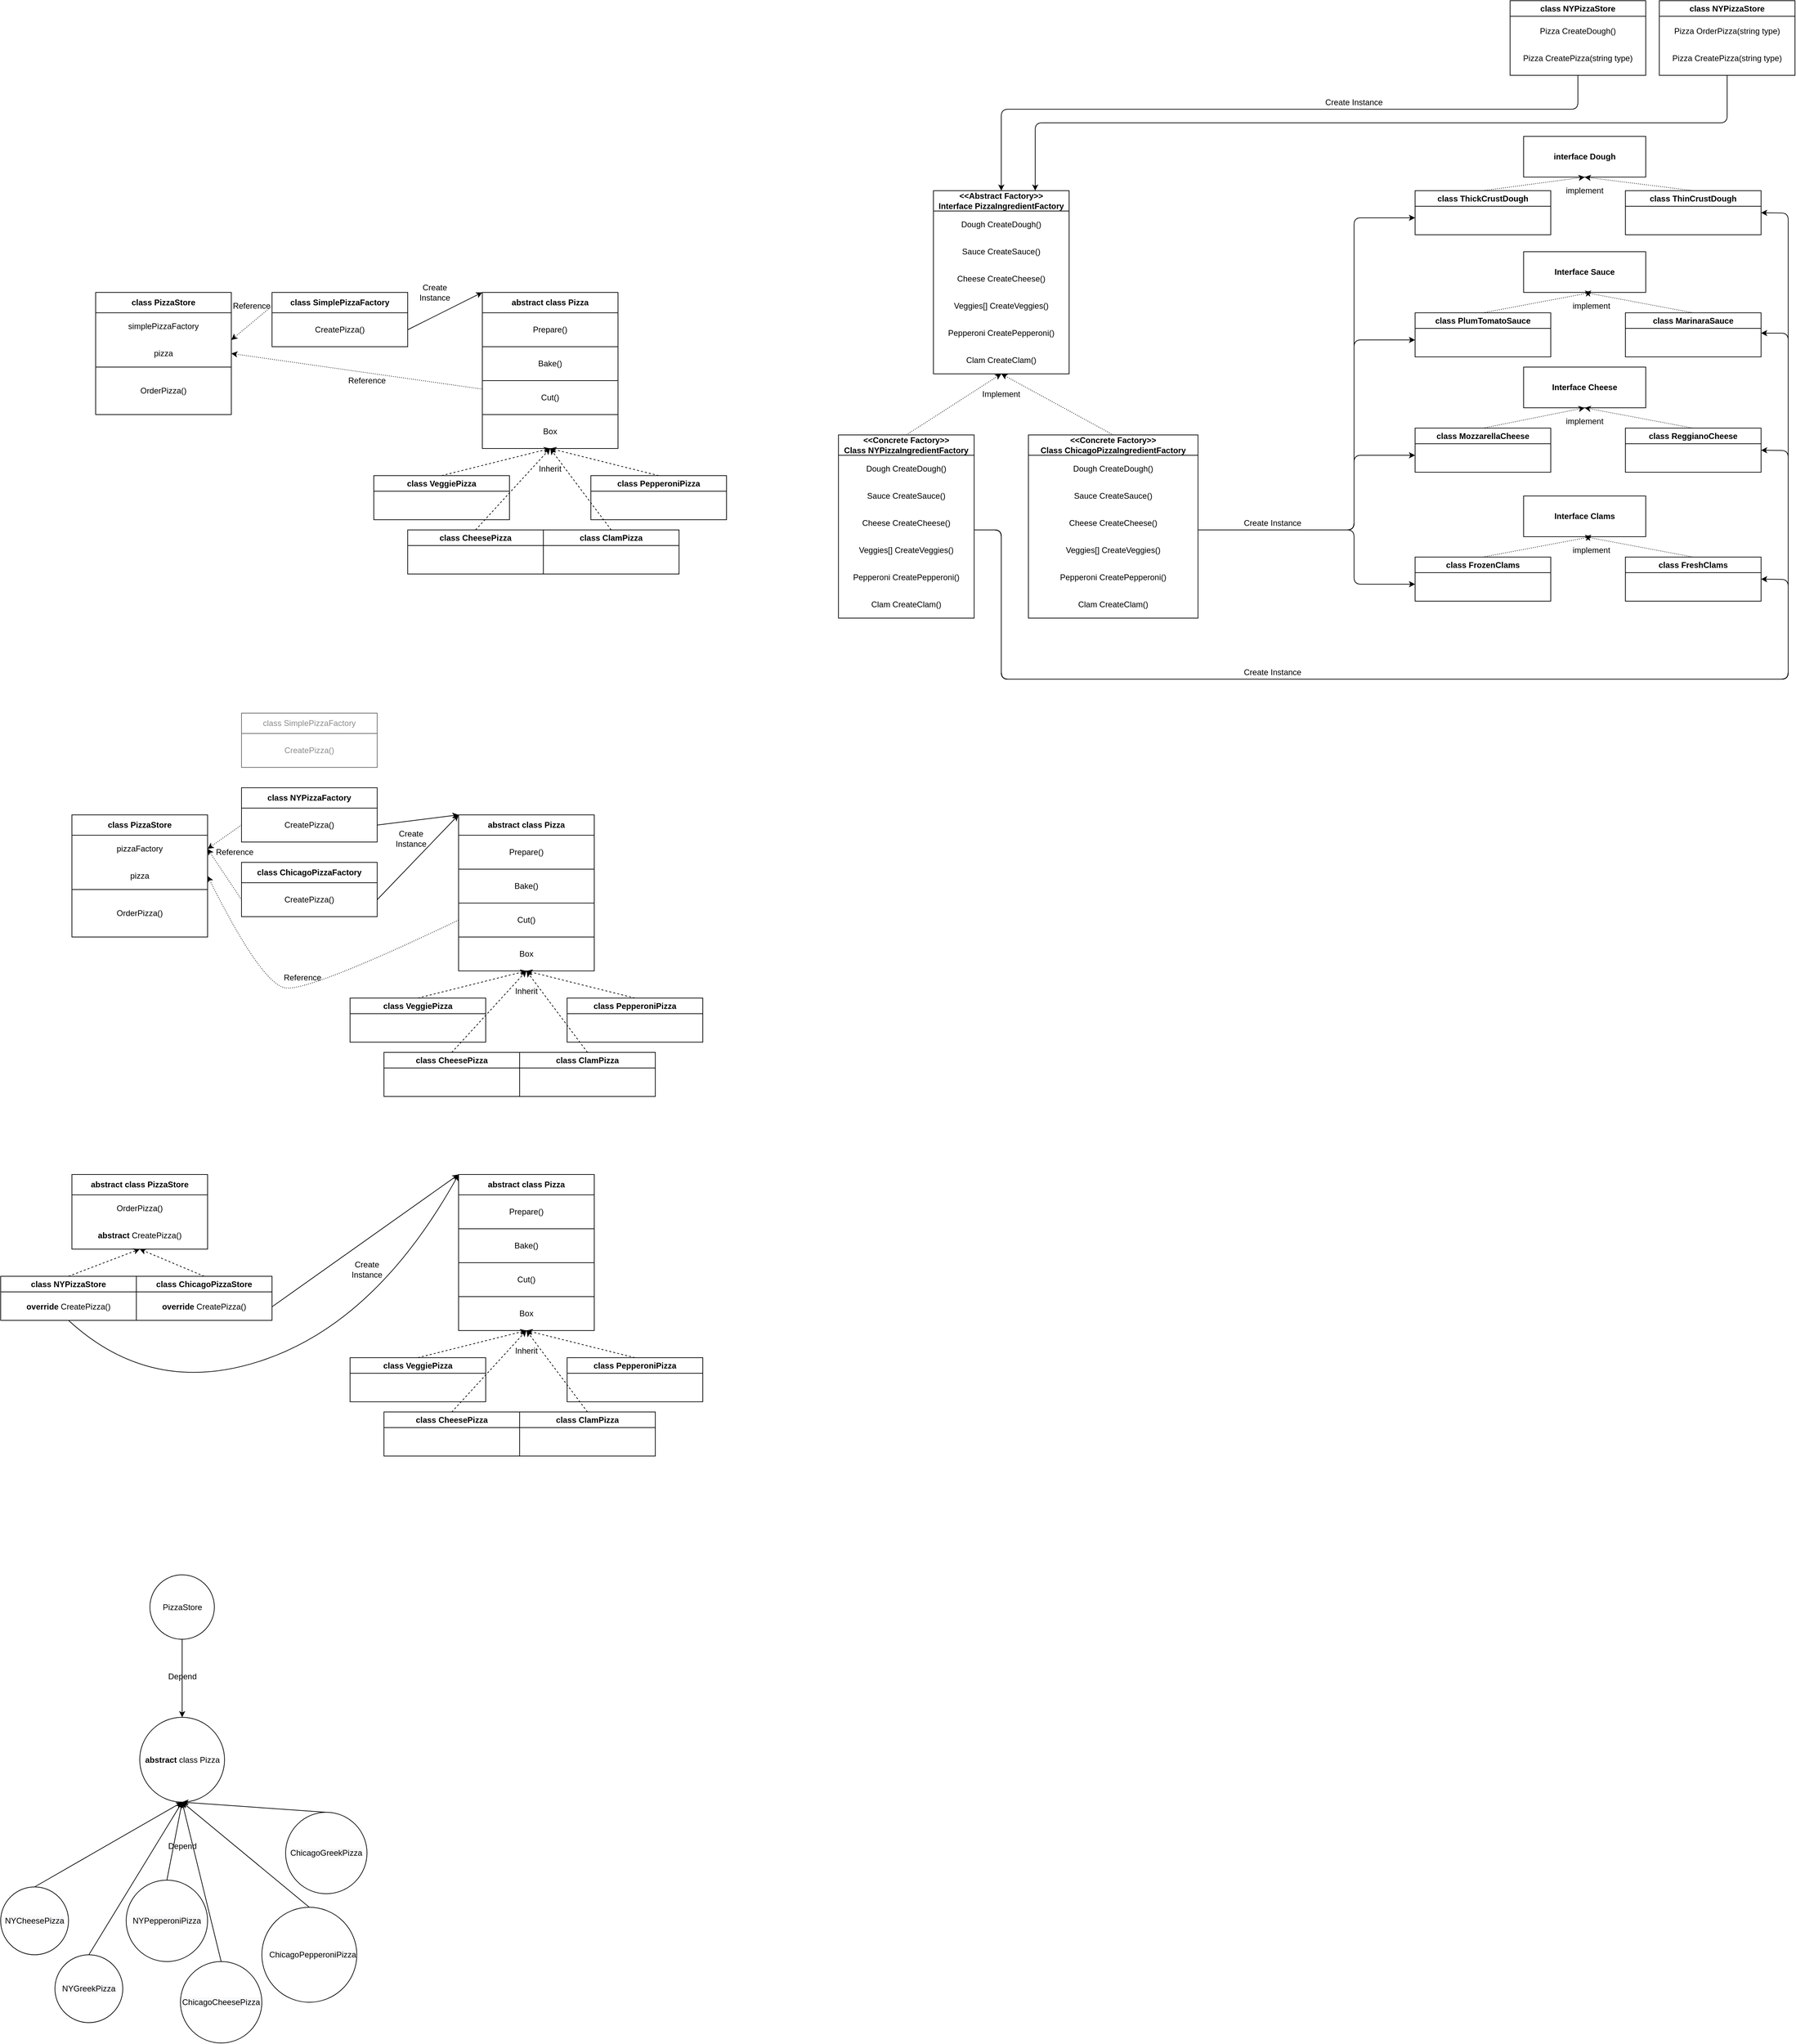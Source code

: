 <mxfile version="14.9.6" type="device"><diagram id="Of6AJXeTXYoRnhSjRkqO" name="Page-1"><mxGraphModel dx="-22" dy="1065" grid="1" gridSize="10" guides="1" tooltips="1" connect="1" arrows="1" fold="1" page="1" pageScale="1" pageWidth="850" pageHeight="1100" math="0" shadow="0"><root><mxCell id="0"/><mxCell id="1" parent="0"/><mxCell id="7hKO_6BmD4tGD-yqNZwU-1" value="class PizzaStore" style="swimlane;whiteSpace=wrap;html=1;startSize=30;" parent="1" vertex="1"><mxGeometry x="2105" y="1110" width="200" height="180" as="geometry"><mxRectangle x="120" y="120" width="140" height="20" as="alternateBounds"/></mxGeometry></mxCell><mxCell id="7hKO_6BmD4tGD-yqNZwU-27" value="" style="text;html=1;fillColor=none;align=center;verticalAlign=middle;whiteSpace=wrap;rounded=0;strokeColor=#000000;" parent="7hKO_6BmD4tGD-yqNZwU-1" vertex="1"><mxGeometry y="30" width="200" height="80" as="geometry"/></mxCell><mxCell id="7hKO_6BmD4tGD-yqNZwU-32" value="OrderPizza()" style="text;html=1;strokeColor=none;fillColor=none;align=center;verticalAlign=middle;whiteSpace=wrap;rounded=0;" parent="7hKO_6BmD4tGD-yqNZwU-1" vertex="1"><mxGeometry y="110" width="200" height="70" as="geometry"/></mxCell><mxCell id="7hKO_6BmD4tGD-yqNZwU-33" value="simplePizzaFactory" style="text;html=1;strokeColor=none;fillColor=none;align=center;verticalAlign=middle;whiteSpace=wrap;rounded=0;" parent="7hKO_6BmD4tGD-yqNZwU-1" vertex="1"><mxGeometry y="30" width="200" height="40" as="geometry"/></mxCell><mxCell id="7hKO_6BmD4tGD-yqNZwU-34" value="pizza" style="text;html=1;strokeColor=none;fillColor=none;align=center;verticalAlign=middle;whiteSpace=wrap;rounded=0;" parent="7hKO_6BmD4tGD-yqNZwU-1" vertex="1"><mxGeometry y="70" width="200" height="40" as="geometry"/></mxCell><mxCell id="7hKO_6BmD4tGD-yqNZwU-3" value="class SimplePizzaFactory" style="swimlane;whiteSpace=wrap;html=1;startSize=30;" parent="1" vertex="1"><mxGeometry x="2365" y="1110" width="200" height="80" as="geometry"><mxRectangle x="120" y="120" width="140" height="20" as="alternateBounds"/></mxGeometry></mxCell><mxCell id="7hKO_6BmD4tGD-yqNZwU-4" value="CreatePizza()" style="text;html=1;fillColor=none;align=center;verticalAlign=middle;whiteSpace=wrap;rounded=0;strokeColor=#000000;" parent="7hKO_6BmD4tGD-yqNZwU-3" vertex="1"><mxGeometry y="30" width="200" height="50" as="geometry"/></mxCell><mxCell id="7hKO_6BmD4tGD-yqNZwU-5" value="abstract class Pizza" style="swimlane;whiteSpace=wrap;html=1;startSize=30;" parent="1" vertex="1"><mxGeometry x="2675" y="1110" width="200" height="230" as="geometry"><mxRectangle x="120" y="120" width="140" height="20" as="alternateBounds"/></mxGeometry></mxCell><mxCell id="7hKO_6BmD4tGD-yqNZwU-8" value="Bake()" style="text;html=1;fillColor=none;align=center;verticalAlign=middle;whiteSpace=wrap;rounded=0;strokeColor=#000000;" parent="7hKO_6BmD4tGD-yqNZwU-5" vertex="1"><mxGeometry y="80" width="200" height="50" as="geometry"/></mxCell><mxCell id="7hKO_6BmD4tGD-yqNZwU-9" value="Cut()" style="text;html=1;fillColor=none;align=center;verticalAlign=middle;whiteSpace=wrap;rounded=0;strokeColor=#000000;" parent="7hKO_6BmD4tGD-yqNZwU-5" vertex="1"><mxGeometry y="130" width="200" height="50" as="geometry"/></mxCell><mxCell id="7hKO_6BmD4tGD-yqNZwU-10" value="Box" style="text;html=1;fillColor=none;align=center;verticalAlign=middle;whiteSpace=wrap;rounded=0;strokeColor=#000000;" parent="7hKO_6BmD4tGD-yqNZwU-5" vertex="1"><mxGeometry y="180" width="200" height="50" as="geometry"/></mxCell><mxCell id="7hKO_6BmD4tGD-yqNZwU-7" value="Prepare()" style="text;html=1;fillColor=none;align=center;verticalAlign=middle;whiteSpace=wrap;rounded=0;strokeColor=#000000;" parent="1" vertex="1"><mxGeometry x="2675" y="1140" width="200" height="50" as="geometry"/></mxCell><mxCell id="7hKO_6BmD4tGD-yqNZwU-11" value="class VeggiePizza" style="swimlane;whiteSpace=wrap;html=1;" parent="1" vertex="1"><mxGeometry x="2515" y="1380" width="200" height="65" as="geometry"><mxRectangle x="120" y="120" width="140" height="20" as="alternateBounds"/></mxGeometry></mxCell><mxCell id="7hKO_6BmD4tGD-yqNZwU-13" value="class PepperoniPizza" style="swimlane;whiteSpace=wrap;html=1;" parent="1" vertex="1"><mxGeometry x="2835" y="1380" width="200" height="65" as="geometry"><mxRectangle x="120" y="120" width="140" height="20" as="alternateBounds"/></mxGeometry></mxCell><mxCell id="7hKO_6BmD4tGD-yqNZwU-14" value="class CheesePizza" style="swimlane;whiteSpace=wrap;html=1;" parent="1" vertex="1"><mxGeometry x="2565" y="1460" width="200" height="65" as="geometry"><mxRectangle x="120" y="120" width="140" height="20" as="alternateBounds"/></mxGeometry></mxCell><mxCell id="7hKO_6BmD4tGD-yqNZwU-15" value="class ClamPizza" style="swimlane;whiteSpace=wrap;html=1;" parent="1" vertex="1"><mxGeometry x="2765" y="1460" width="200" height="65" as="geometry"><mxRectangle x="120" y="120" width="140" height="20" as="alternateBounds"/></mxGeometry></mxCell><mxCell id="7hKO_6BmD4tGD-yqNZwU-17" value="" style="endArrow=classic;html=1;exitX=0.5;exitY=0;exitDx=0;exitDy=0;entryX=0.5;entryY=1;entryDx=0;entryDy=0;dashed=1;" parent="1" source="7hKO_6BmD4tGD-yqNZwU-11" target="7hKO_6BmD4tGD-yqNZwU-10" edge="1"><mxGeometry width="50" height="50" relative="1" as="geometry"><mxPoint x="2805" y="1340" as="sourcePoint"/><mxPoint x="2855" y="1290" as="targetPoint"/></mxGeometry></mxCell><mxCell id="7hKO_6BmD4tGD-yqNZwU-18" value="" style="endArrow=classic;html=1;exitX=0.5;exitY=0;exitDx=0;exitDy=0;dashed=1;" parent="1" source="7hKO_6BmD4tGD-yqNZwU-13" edge="1"><mxGeometry width="50" height="50" relative="1" as="geometry"><mxPoint x="2625" y="1390" as="sourcePoint"/><mxPoint x="2775" y="1340" as="targetPoint"/></mxGeometry></mxCell><mxCell id="7hKO_6BmD4tGD-yqNZwU-19" value="" style="endArrow=classic;html=1;exitX=0.5;exitY=0;exitDx=0;exitDy=0;dashed=1;" parent="1" source="7hKO_6BmD4tGD-yqNZwU-14" edge="1"><mxGeometry width="50" height="50" relative="1" as="geometry"><mxPoint x="2945" y="1390" as="sourcePoint"/><mxPoint x="2775" y="1340" as="targetPoint"/></mxGeometry></mxCell><mxCell id="7hKO_6BmD4tGD-yqNZwU-20" value="" style="endArrow=classic;html=1;exitX=0.5;exitY=0;exitDx=0;exitDy=0;dashed=1;" parent="1" source="7hKO_6BmD4tGD-yqNZwU-15" edge="1"><mxGeometry width="50" height="50" relative="1" as="geometry"><mxPoint x="2675" y="1470" as="sourcePoint"/><mxPoint x="2775" y="1340" as="targetPoint"/></mxGeometry></mxCell><mxCell id="7hKO_6BmD4tGD-yqNZwU-21" value="Inherit" style="text;html=1;strokeColor=none;fillColor=none;align=center;verticalAlign=middle;whiteSpace=wrap;rounded=0;" parent="1" vertex="1"><mxGeometry x="2755" y="1360" width="40" height="20" as="geometry"/></mxCell><mxCell id="7hKO_6BmD4tGD-yqNZwU-24" value="" style="endArrow=classic;html=1;exitX=1;exitY=0.5;exitDx=0;exitDy=0;entryX=0;entryY=0;entryDx=0;entryDy=0;" parent="1" source="7hKO_6BmD4tGD-yqNZwU-4" target="7hKO_6BmD4tGD-yqNZwU-5" edge="1"><mxGeometry width="50" height="50" relative="1" as="geometry"><mxPoint x="2625" y="1390" as="sourcePoint"/><mxPoint x="2785" y="1350" as="targetPoint"/></mxGeometry></mxCell><mxCell id="7hKO_6BmD4tGD-yqNZwU-25" value="Create Instance" style="text;html=1;strokeColor=none;fillColor=none;align=center;verticalAlign=middle;whiteSpace=wrap;rounded=0;" parent="1" vertex="1"><mxGeometry x="2585" y="1100" width="40" height="20" as="geometry"/></mxCell><mxCell id="7hKO_6BmD4tGD-yqNZwU-28" value="" style="endArrow=classic;html=1;exitX=0;exitY=0.25;exitDx=0;exitDy=0;entryX=1;entryY=0.5;entryDx=0;entryDy=0;dashed=1;dashPattern=1 2;" parent="1" source="7hKO_6BmD4tGD-yqNZwU-3" target="7hKO_6BmD4tGD-yqNZwU-27" edge="1"><mxGeometry width="50" height="50" relative="1" as="geometry"><mxPoint x="2575" y="1175" as="sourcePoint"/><mxPoint x="2685" y="1120" as="targetPoint"/></mxGeometry></mxCell><mxCell id="7hKO_6BmD4tGD-yqNZwU-30" value="Reference" style="text;html=1;strokeColor=none;fillColor=none;align=center;verticalAlign=middle;whiteSpace=wrap;rounded=0;" parent="1" vertex="1"><mxGeometry x="2485" y="1230" width="40" height="20" as="geometry"/></mxCell><mxCell id="7hKO_6BmD4tGD-yqNZwU-35" value="" style="endArrow=classic;html=1;exitX=0;exitY=0.25;exitDx=0;exitDy=0;entryX=1;entryY=0.5;entryDx=0;entryDy=0;dashed=1;dashPattern=1 2;" parent="1" source="7hKO_6BmD4tGD-yqNZwU-9" target="7hKO_6BmD4tGD-yqNZwU-34" edge="1"><mxGeometry width="50" height="50" relative="1" as="geometry"><mxPoint x="2375" y="1140" as="sourcePoint"/><mxPoint x="2315" y="1190" as="targetPoint"/></mxGeometry></mxCell><mxCell id="7hKO_6BmD4tGD-yqNZwU-36" value="Reference" style="text;html=1;strokeColor=none;fillColor=none;align=center;verticalAlign=middle;whiteSpace=wrap;rounded=0;" parent="1" vertex="1"><mxGeometry x="2315" y="1120" width="40" height="20" as="geometry"/></mxCell><mxCell id="7hKO_6BmD4tGD-yqNZwU-37" value="class PizzaStore" style="swimlane;whiteSpace=wrap;html=1;startSize=30;" parent="1" vertex="1"><mxGeometry x="2070" y="1880" width="200" height="180" as="geometry"><mxRectangle x="120" y="120" width="140" height="20" as="alternateBounds"/></mxGeometry></mxCell><mxCell id="7hKO_6BmD4tGD-yqNZwU-38" value="" style="text;html=1;fillColor=none;align=center;verticalAlign=middle;whiteSpace=wrap;rounded=0;strokeColor=#000000;" parent="7hKO_6BmD4tGD-yqNZwU-37" vertex="1"><mxGeometry y="30" width="200" height="80" as="geometry"/></mxCell><mxCell id="7hKO_6BmD4tGD-yqNZwU-39" value="OrderPizza()" style="text;html=1;strokeColor=none;fillColor=none;align=center;verticalAlign=middle;whiteSpace=wrap;rounded=0;" parent="7hKO_6BmD4tGD-yqNZwU-37" vertex="1"><mxGeometry y="110" width="200" height="70" as="geometry"/></mxCell><mxCell id="7hKO_6BmD4tGD-yqNZwU-40" value="pizzaFactory" style="text;html=1;strokeColor=none;fillColor=none;align=center;verticalAlign=middle;whiteSpace=wrap;rounded=0;" parent="7hKO_6BmD4tGD-yqNZwU-37" vertex="1"><mxGeometry y="30" width="200" height="40" as="geometry"/></mxCell><mxCell id="7hKO_6BmD4tGD-yqNZwU-41" value="pizza" style="text;html=1;strokeColor=none;fillColor=none;align=center;verticalAlign=middle;whiteSpace=wrap;rounded=0;" parent="7hKO_6BmD4tGD-yqNZwU-37" vertex="1"><mxGeometry y="70" width="200" height="40" as="geometry"/></mxCell><mxCell id="7hKO_6BmD4tGD-yqNZwU-42" value="&lt;span style=&quot;font-weight: normal&quot;&gt;&lt;font color=&quot;#8d8d8d&quot;&gt;class SimplePizzaFactory&lt;/font&gt;&lt;/span&gt;" style="swimlane;whiteSpace=wrap;html=1;startSize=30;strokeColor=#666666;fontColor=#333333;fillColor=none;" parent="1" vertex="1"><mxGeometry x="2320" y="1730" width="200" height="80" as="geometry"><mxRectangle x="120" y="120" width="140" height="20" as="alternateBounds"/></mxGeometry></mxCell><mxCell id="7hKO_6BmD4tGD-yqNZwU-43" value="&lt;font color=&quot;#8d8d8d&quot;&gt;CreatePizza()&lt;/font&gt;" style="text;html=1;align=center;verticalAlign=middle;whiteSpace=wrap;rounded=0;strokeColor=#666666;fontColor=#333333;" parent="7hKO_6BmD4tGD-yqNZwU-42" vertex="1"><mxGeometry y="30" width="200" height="50" as="geometry"/></mxCell><mxCell id="7hKO_6BmD4tGD-yqNZwU-44" value="abstract class Pizza" style="swimlane;whiteSpace=wrap;html=1;startSize=30;" parent="1" vertex="1"><mxGeometry x="2640" y="1880" width="200" height="230" as="geometry"><mxRectangle x="120" y="120" width="140" height="20" as="alternateBounds"/></mxGeometry></mxCell><mxCell id="7hKO_6BmD4tGD-yqNZwU-45" value="Bake()" style="text;html=1;fillColor=none;align=center;verticalAlign=middle;whiteSpace=wrap;rounded=0;strokeColor=#000000;" parent="7hKO_6BmD4tGD-yqNZwU-44" vertex="1"><mxGeometry y="80" width="200" height="50" as="geometry"/></mxCell><mxCell id="7hKO_6BmD4tGD-yqNZwU-46" value="Cut()" style="text;html=1;fillColor=none;align=center;verticalAlign=middle;whiteSpace=wrap;rounded=0;strokeColor=#000000;" parent="7hKO_6BmD4tGD-yqNZwU-44" vertex="1"><mxGeometry y="130" width="200" height="50" as="geometry"/></mxCell><mxCell id="7hKO_6BmD4tGD-yqNZwU-47" value="Box" style="text;html=1;fillColor=none;align=center;verticalAlign=middle;whiteSpace=wrap;rounded=0;strokeColor=#000000;" parent="7hKO_6BmD4tGD-yqNZwU-44" vertex="1"><mxGeometry y="180" width="200" height="50" as="geometry"/></mxCell><mxCell id="7hKO_6BmD4tGD-yqNZwU-48" value="Prepare()" style="text;html=1;fillColor=none;align=center;verticalAlign=middle;whiteSpace=wrap;rounded=0;strokeColor=#000000;" parent="1" vertex="1"><mxGeometry x="2640" y="1910" width="200" height="50" as="geometry"/></mxCell><mxCell id="7hKO_6BmD4tGD-yqNZwU-49" value="class VeggiePizza" style="swimlane;whiteSpace=wrap;html=1;" parent="1" vertex="1"><mxGeometry x="2480" y="2150" width="200" height="65" as="geometry"><mxRectangle x="120" y="120" width="140" height="20" as="alternateBounds"/></mxGeometry></mxCell><mxCell id="7hKO_6BmD4tGD-yqNZwU-50" value="class PepperoniPizza" style="swimlane;whiteSpace=wrap;html=1;" parent="1" vertex="1"><mxGeometry x="2800" y="2150" width="200" height="65" as="geometry"><mxRectangle x="120" y="120" width="140" height="20" as="alternateBounds"/></mxGeometry></mxCell><mxCell id="7hKO_6BmD4tGD-yqNZwU-51" value="class CheesePizza" style="swimlane;whiteSpace=wrap;html=1;" parent="1" vertex="1"><mxGeometry x="2530" y="2230" width="200" height="65" as="geometry"><mxRectangle x="120" y="120" width="140" height="20" as="alternateBounds"/></mxGeometry></mxCell><mxCell id="7hKO_6BmD4tGD-yqNZwU-52" value="class ClamPizza" style="swimlane;whiteSpace=wrap;html=1;" parent="1" vertex="1"><mxGeometry x="2730" y="2230" width="200" height="65" as="geometry"><mxRectangle x="120" y="120" width="140" height="20" as="alternateBounds"/></mxGeometry></mxCell><mxCell id="7hKO_6BmD4tGD-yqNZwU-53" value="" style="endArrow=classic;html=1;exitX=0.5;exitY=0;exitDx=0;exitDy=0;entryX=0.5;entryY=1;entryDx=0;entryDy=0;dashed=1;" parent="1" source="7hKO_6BmD4tGD-yqNZwU-49" target="7hKO_6BmD4tGD-yqNZwU-47" edge="1"><mxGeometry width="50" height="50" relative="1" as="geometry"><mxPoint x="2770" y="2110" as="sourcePoint"/><mxPoint x="2820" y="2060" as="targetPoint"/></mxGeometry></mxCell><mxCell id="7hKO_6BmD4tGD-yqNZwU-54" value="" style="endArrow=classic;html=1;exitX=0.5;exitY=0;exitDx=0;exitDy=0;dashed=1;" parent="1" source="7hKO_6BmD4tGD-yqNZwU-50" edge="1"><mxGeometry width="50" height="50" relative="1" as="geometry"><mxPoint x="2590" y="2160" as="sourcePoint"/><mxPoint x="2740" y="2110" as="targetPoint"/></mxGeometry></mxCell><mxCell id="7hKO_6BmD4tGD-yqNZwU-55" value="" style="endArrow=classic;html=1;exitX=0.5;exitY=0;exitDx=0;exitDy=0;dashed=1;" parent="1" source="7hKO_6BmD4tGD-yqNZwU-51" edge="1"><mxGeometry width="50" height="50" relative="1" as="geometry"><mxPoint x="2910" y="2160" as="sourcePoint"/><mxPoint x="2740" y="2110" as="targetPoint"/></mxGeometry></mxCell><mxCell id="7hKO_6BmD4tGD-yqNZwU-56" value="" style="endArrow=classic;html=1;exitX=0.5;exitY=0;exitDx=0;exitDy=0;dashed=1;" parent="1" source="7hKO_6BmD4tGD-yqNZwU-52" edge="1"><mxGeometry width="50" height="50" relative="1" as="geometry"><mxPoint x="2640" y="2240" as="sourcePoint"/><mxPoint x="2740" y="2110" as="targetPoint"/></mxGeometry></mxCell><mxCell id="7hKO_6BmD4tGD-yqNZwU-57" value="Inherit" style="text;html=1;strokeColor=none;fillColor=none;align=center;verticalAlign=middle;whiteSpace=wrap;rounded=0;" parent="1" vertex="1"><mxGeometry x="2720" y="2130" width="40" height="20" as="geometry"/></mxCell><mxCell id="7hKO_6BmD4tGD-yqNZwU-58" value="" style="endArrow=classic;html=1;exitX=1;exitY=0.5;exitDx=0;exitDy=0;entryX=0;entryY=0;entryDx=0;entryDy=0;" parent="1" source="7hKO_6BmD4tGD-yqNZwU-67" target="7hKO_6BmD4tGD-yqNZwU-44" edge="1"><mxGeometry width="50" height="50" relative="1" as="geometry"><mxPoint x="2590" y="2160" as="sourcePoint"/><mxPoint x="2750" y="2120" as="targetPoint"/></mxGeometry></mxCell><mxCell id="7hKO_6BmD4tGD-yqNZwU-59" value="Create Instance" style="text;html=1;strokeColor=none;fillColor=none;align=center;verticalAlign=middle;whiteSpace=wrap;rounded=0;" parent="1" vertex="1"><mxGeometry x="2550" y="1905" width="40" height="20" as="geometry"/></mxCell><mxCell id="7hKO_6BmD4tGD-yqNZwU-60" value="" style="endArrow=classic;html=1;exitX=0;exitY=0.5;exitDx=0;exitDy=0;entryX=1;entryY=0.5;entryDx=0;entryDy=0;dashed=1;dashPattern=1 2;" parent="1" target="7hKO_6BmD4tGD-yqNZwU-40" edge="1"><mxGeometry width="50" height="50" relative="1" as="geometry"><mxPoint x="2320" y="2005" as="sourcePoint"/><mxPoint x="2650" y="1890" as="targetPoint"/></mxGeometry></mxCell><mxCell id="7hKO_6BmD4tGD-yqNZwU-61" value="Reference" style="text;html=1;strokeColor=none;fillColor=none;align=center;verticalAlign=middle;whiteSpace=wrap;rounded=0;" parent="1" vertex="1"><mxGeometry x="2390" y="2110" width="40" height="20" as="geometry"/></mxCell><mxCell id="7hKO_6BmD4tGD-yqNZwU-66" value="class NYPizzaFactory" style="swimlane;whiteSpace=wrap;html=1;startSize=30;" parent="1" vertex="1"><mxGeometry x="2320" y="1840" width="200" height="80" as="geometry"><mxRectangle x="120" y="120" width="140" height="20" as="alternateBounds"/></mxGeometry></mxCell><mxCell id="7hKO_6BmD4tGD-yqNZwU-67" value="CreatePizza()" style="text;html=1;fillColor=none;align=center;verticalAlign=middle;whiteSpace=wrap;rounded=0;strokeColor=#000000;" parent="7hKO_6BmD4tGD-yqNZwU-66" vertex="1"><mxGeometry y="30" width="200" height="50" as="geometry"/></mxCell><mxCell id="7hKO_6BmD4tGD-yqNZwU-68" value="class ChicagoPizzaFactory" style="swimlane;whiteSpace=wrap;html=1;startSize=30;" parent="1" vertex="1"><mxGeometry x="2320" y="1950" width="200" height="80" as="geometry"><mxRectangle x="120" y="120" width="140" height="20" as="alternateBounds"/></mxGeometry></mxCell><mxCell id="7hKO_6BmD4tGD-yqNZwU-70" value="" style="endArrow=classic;html=1;exitX=0;exitY=0.5;exitDx=0;exitDy=0;entryX=1;entryY=0.5;entryDx=0;entryDy=0;dashed=1;dashPattern=1 2;" parent="1" source="7hKO_6BmD4tGD-yqNZwU-67" target="7hKO_6BmD4tGD-yqNZwU-40" edge="1"><mxGeometry width="50" height="50" relative="1" as="geometry"><mxPoint x="2330" y="1760" as="sourcePoint"/><mxPoint x="2280" y="1960" as="targetPoint"/></mxGeometry></mxCell><mxCell id="7hKO_6BmD4tGD-yqNZwU-71" value="CreatePizza()" style="text;html=1;fillColor=none;align=center;verticalAlign=middle;whiteSpace=wrap;rounded=0;strokeColor=#000000;" parent="1" vertex="1"><mxGeometry x="2320" y="1980" width="200" height="50" as="geometry"/></mxCell><mxCell id="7hKO_6BmD4tGD-yqNZwU-72" value="" style="curved=1;endArrow=classic;html=1;dashed=1;dashPattern=1 2;exitX=0;exitY=0.5;exitDx=0;exitDy=0;entryX=1;entryY=0.5;entryDx=0;entryDy=0;" parent="1" source="7hKO_6BmD4tGD-yqNZwU-46" target="7hKO_6BmD4tGD-yqNZwU-41" edge="1"><mxGeometry width="50" height="50" relative="1" as="geometry"><mxPoint x="2560" y="1840" as="sourcePoint"/><mxPoint x="2610" y="1790" as="targetPoint"/><Array as="points"><mxPoint x="2420" y="2140"/><mxPoint x="2350" y="2130"/></Array></mxGeometry></mxCell><mxCell id="7hKO_6BmD4tGD-yqNZwU-73" value="Reference" style="text;html=1;strokeColor=none;fillColor=none;align=center;verticalAlign=middle;whiteSpace=wrap;rounded=0;" parent="1" vertex="1"><mxGeometry x="2290" y="1925" width="40" height="20" as="geometry"/></mxCell><mxCell id="7hKO_6BmD4tGD-yqNZwU-74" value="" style="endArrow=classic;html=1;exitX=1;exitY=0.5;exitDx=0;exitDy=0;entryX=0;entryY=0;entryDx=0;entryDy=0;" parent="1" source="7hKO_6BmD4tGD-yqNZwU-71" target="7hKO_6BmD4tGD-yqNZwU-44" edge="1"><mxGeometry width="50" height="50" relative="1" as="geometry"><mxPoint x="2530" y="1795" as="sourcePoint"/><mxPoint x="2650" y="1890" as="targetPoint"/></mxGeometry></mxCell><mxCell id="7hKO_6BmD4tGD-yqNZwU-75" value="abstract class PizzaStore" style="swimlane;whiteSpace=wrap;html=1;startSize=30;" parent="1" vertex="1"><mxGeometry x="2070" y="2410" width="200" height="110" as="geometry"><mxRectangle x="120" y="120" width="140" height="20" as="alternateBounds"/></mxGeometry></mxCell><mxCell id="7hKO_6BmD4tGD-yqNZwU-76" value="" style="text;html=1;fillColor=none;align=center;verticalAlign=middle;whiteSpace=wrap;rounded=0;strokeColor=#000000;" parent="7hKO_6BmD4tGD-yqNZwU-75" vertex="1"><mxGeometry y="30" width="200" height="80" as="geometry"/></mxCell><mxCell id="7hKO_6BmD4tGD-yqNZwU-103" value="OrderPizza()" style="text;html=1;strokeColor=none;fillColor=none;align=center;verticalAlign=middle;whiteSpace=wrap;rounded=0;" parent="7hKO_6BmD4tGD-yqNZwU-75" vertex="1"><mxGeometry y="30" width="200" height="40" as="geometry"/></mxCell><mxCell id="7hKO_6BmD4tGD-yqNZwU-104" value="&lt;b&gt;abstract&lt;/b&gt; CreatePizza()" style="text;html=1;strokeColor=none;fillColor=none;align=center;verticalAlign=middle;whiteSpace=wrap;rounded=0;" parent="7hKO_6BmD4tGD-yqNZwU-75" vertex="1"><mxGeometry y="70" width="200" height="40" as="geometry"/></mxCell><mxCell id="7hKO_6BmD4tGD-yqNZwU-82" value="abstract class Pizza" style="swimlane;whiteSpace=wrap;html=1;startSize=30;" parent="1" vertex="1"><mxGeometry x="2640" y="2410" width="200" height="230" as="geometry"><mxRectangle x="120" y="120" width="140" height="20" as="alternateBounds"/></mxGeometry></mxCell><mxCell id="7hKO_6BmD4tGD-yqNZwU-83" value="Bake()" style="text;html=1;fillColor=none;align=center;verticalAlign=middle;whiteSpace=wrap;rounded=0;strokeColor=#000000;" parent="7hKO_6BmD4tGD-yqNZwU-82" vertex="1"><mxGeometry y="80" width="200" height="50" as="geometry"/></mxCell><mxCell id="7hKO_6BmD4tGD-yqNZwU-84" value="Cut()" style="text;html=1;fillColor=none;align=center;verticalAlign=middle;whiteSpace=wrap;rounded=0;strokeColor=#000000;" parent="7hKO_6BmD4tGD-yqNZwU-82" vertex="1"><mxGeometry y="130" width="200" height="50" as="geometry"/></mxCell><mxCell id="7hKO_6BmD4tGD-yqNZwU-85" value="Box" style="text;html=1;fillColor=none;align=center;verticalAlign=middle;whiteSpace=wrap;rounded=0;strokeColor=#000000;" parent="7hKO_6BmD4tGD-yqNZwU-82" vertex="1"><mxGeometry y="180" width="200" height="50" as="geometry"/></mxCell><mxCell id="7hKO_6BmD4tGD-yqNZwU-86" value="Prepare()" style="text;html=1;fillColor=none;align=center;verticalAlign=middle;whiteSpace=wrap;rounded=0;strokeColor=#000000;" parent="1" vertex="1"><mxGeometry x="2640" y="2440" width="200" height="50" as="geometry"/></mxCell><mxCell id="7hKO_6BmD4tGD-yqNZwU-87" value="class VeggiePizza" style="swimlane;whiteSpace=wrap;html=1;" parent="1" vertex="1"><mxGeometry x="2480" y="2680" width="200" height="65" as="geometry"><mxRectangle x="120" y="120" width="140" height="20" as="alternateBounds"/></mxGeometry></mxCell><mxCell id="7hKO_6BmD4tGD-yqNZwU-88" value="class PepperoniPizza" style="swimlane;whiteSpace=wrap;html=1;" parent="1" vertex="1"><mxGeometry x="2800" y="2680" width="200" height="65" as="geometry"><mxRectangle x="120" y="120" width="140" height="20" as="alternateBounds"/></mxGeometry></mxCell><mxCell id="7hKO_6BmD4tGD-yqNZwU-89" value="class CheesePizza" style="swimlane;whiteSpace=wrap;html=1;" parent="1" vertex="1"><mxGeometry x="2530" y="2760" width="200" height="65" as="geometry"><mxRectangle x="120" y="120" width="140" height="20" as="alternateBounds"/></mxGeometry></mxCell><mxCell id="7hKO_6BmD4tGD-yqNZwU-90" value="class ClamPizza" style="swimlane;whiteSpace=wrap;html=1;" parent="1" vertex="1"><mxGeometry x="2730" y="2760" width="200" height="65" as="geometry"><mxRectangle x="120" y="120" width="140" height="20" as="alternateBounds"/></mxGeometry></mxCell><mxCell id="7hKO_6BmD4tGD-yqNZwU-91" value="" style="endArrow=classic;html=1;exitX=0.5;exitY=0;exitDx=0;exitDy=0;entryX=0.5;entryY=1;entryDx=0;entryDy=0;dashed=1;" parent="1" source="7hKO_6BmD4tGD-yqNZwU-87" target="7hKO_6BmD4tGD-yqNZwU-85" edge="1"><mxGeometry width="50" height="50" relative="1" as="geometry"><mxPoint x="2770" y="2640" as="sourcePoint"/><mxPoint x="2820" y="2590" as="targetPoint"/></mxGeometry></mxCell><mxCell id="7hKO_6BmD4tGD-yqNZwU-92" value="" style="endArrow=classic;html=1;exitX=0.5;exitY=0;exitDx=0;exitDy=0;dashed=1;" parent="1" source="7hKO_6BmD4tGD-yqNZwU-88" edge="1"><mxGeometry width="50" height="50" relative="1" as="geometry"><mxPoint x="2590" y="2690" as="sourcePoint"/><mxPoint x="2740" y="2640" as="targetPoint"/></mxGeometry></mxCell><mxCell id="7hKO_6BmD4tGD-yqNZwU-93" value="" style="endArrow=classic;html=1;exitX=0.5;exitY=0;exitDx=0;exitDy=0;dashed=1;" parent="1" source="7hKO_6BmD4tGD-yqNZwU-89" edge="1"><mxGeometry width="50" height="50" relative="1" as="geometry"><mxPoint x="2910" y="2690" as="sourcePoint"/><mxPoint x="2740" y="2640" as="targetPoint"/></mxGeometry></mxCell><mxCell id="7hKO_6BmD4tGD-yqNZwU-94" value="" style="endArrow=classic;html=1;exitX=0.5;exitY=0;exitDx=0;exitDy=0;dashed=1;" parent="1" source="7hKO_6BmD4tGD-yqNZwU-90" edge="1"><mxGeometry width="50" height="50" relative="1" as="geometry"><mxPoint x="2640" y="2770" as="sourcePoint"/><mxPoint x="2740" y="2640" as="targetPoint"/></mxGeometry></mxCell><mxCell id="7hKO_6BmD4tGD-yqNZwU-95" value="Inherit" style="text;html=1;strokeColor=none;fillColor=none;align=center;verticalAlign=middle;whiteSpace=wrap;rounded=0;" parent="1" vertex="1"><mxGeometry x="2720" y="2660" width="40" height="20" as="geometry"/></mxCell><mxCell id="7hKO_6BmD4tGD-yqNZwU-105" value="class NYPizzaStore" style="swimlane;whiteSpace=wrap;html=1;" parent="1" vertex="1"><mxGeometry x="1965" y="2560" width="200" height="65" as="geometry"><mxRectangle x="120" y="120" width="140" height="20" as="alternateBounds"/></mxGeometry></mxCell><mxCell id="7hKO_6BmD4tGD-yqNZwU-110" value="&lt;b&gt;override&lt;/b&gt;&amp;nbsp;CreatePizza()" style="text;html=1;strokeColor=none;fillColor=none;align=center;verticalAlign=middle;whiteSpace=wrap;rounded=0;" parent="7hKO_6BmD4tGD-yqNZwU-105" vertex="1"><mxGeometry y="25" width="200" height="40" as="geometry"/></mxCell><mxCell id="7hKO_6BmD4tGD-yqNZwU-106" value="class ChicagoPizzaStore" style="swimlane;whiteSpace=wrap;html=1;" parent="1" vertex="1"><mxGeometry x="2165" y="2560" width="200" height="65" as="geometry"><mxRectangle x="120" y="120" width="140" height="20" as="alternateBounds"/></mxGeometry></mxCell><mxCell id="7hKO_6BmD4tGD-yqNZwU-111" value="&lt;b&gt;override&lt;/b&gt;&amp;nbsp;CreatePizza()" style="text;html=1;strokeColor=none;fillColor=none;align=center;verticalAlign=middle;whiteSpace=wrap;rounded=0;" parent="7hKO_6BmD4tGD-yqNZwU-106" vertex="1"><mxGeometry y="25" width="200" height="40" as="geometry"/></mxCell><mxCell id="7hKO_6BmD4tGD-yqNZwU-107" value="" style="endArrow=classic;html=1;exitX=0.5;exitY=0;exitDx=0;exitDy=0;entryX=0.5;entryY=1;entryDx=0;entryDy=0;dashed=1;" parent="1" source="7hKO_6BmD4tGD-yqNZwU-105" target="7hKO_6BmD4tGD-yqNZwU-104" edge="1"><mxGeometry width="50" height="50" relative="1" as="geometry"><mxPoint x="2590" y="2690.0" as="sourcePoint"/><mxPoint x="2750" y="2650.0" as="targetPoint"/></mxGeometry></mxCell><mxCell id="7hKO_6BmD4tGD-yqNZwU-108" value="" style="endArrow=classic;html=1;exitX=0.5;exitY=0;exitDx=0;exitDy=0;entryX=0.5;entryY=1;entryDx=0;entryDy=0;dashed=1;" parent="1" source="7hKO_6BmD4tGD-yqNZwU-106" target="7hKO_6BmD4tGD-yqNZwU-104" edge="1"><mxGeometry width="50" height="50" relative="1" as="geometry"><mxPoint x="2075" y="2570.0" as="sourcePoint"/><mxPoint x="2180" y="2530.0" as="targetPoint"/></mxGeometry></mxCell><mxCell id="7hKO_6BmD4tGD-yqNZwU-112" value="" style="endArrow=classic;html=1;exitX=1;exitY=0.5;exitDx=0;exitDy=0;entryX=0;entryY=0;entryDx=0;entryDy=0;" parent="1" source="7hKO_6BmD4tGD-yqNZwU-111" target="7hKO_6BmD4tGD-yqNZwU-82" edge="1"><mxGeometry width="50" height="50" relative="1" as="geometry"><mxPoint x="2530" y="1905.0" as="sourcePoint"/><mxPoint x="2650" y="1890.0" as="targetPoint"/></mxGeometry></mxCell><mxCell id="7hKO_6BmD4tGD-yqNZwU-113" value="Create Instance" style="text;html=1;strokeColor=none;fillColor=none;align=center;verticalAlign=middle;whiteSpace=wrap;rounded=0;" parent="1" vertex="1"><mxGeometry x="2485" y="2540" width="40" height="20" as="geometry"/></mxCell><mxCell id="7hKO_6BmD4tGD-yqNZwU-114" value="" style="curved=1;endArrow=classic;html=1;exitX=0.5;exitY=1;exitDx=0;exitDy=0;entryX=0;entryY=0;entryDx=0;entryDy=0;" parent="1" source="7hKO_6BmD4tGD-yqNZwU-110" target="7hKO_6BmD4tGD-yqNZwU-82" edge="1"><mxGeometry width="50" height="50" relative="1" as="geometry"><mxPoint x="2430" y="2450" as="sourcePoint"/><mxPoint x="2480" y="2400" as="targetPoint"/><Array as="points"><mxPoint x="2190" y="2740"/><mxPoint x="2520" y="2625"/></Array></mxGeometry></mxCell><mxCell id="7hKO_6BmD4tGD-yqNZwU-117" value="" style="ellipse;whiteSpace=wrap;html=1;aspect=fixed;fillColor=none;" parent="1" vertex="1"><mxGeometry x="2170" y="3210" width="125" height="125" as="geometry"/></mxCell><mxCell id="7hKO_6BmD4tGD-yqNZwU-119" value="&lt;b&gt;abstract&lt;/b&gt; class Pizza" style="text;html=1;strokeColor=none;fillColor=none;align=center;verticalAlign=middle;whiteSpace=wrap;rounded=0;" parent="1" vertex="1"><mxGeometry x="2133.75" y="3262.5" width="197.5" height="20" as="geometry"/></mxCell><mxCell id="7hKO_6BmD4tGD-yqNZwU-123" value="" style="ellipse;whiteSpace=wrap;html=1;aspect=fixed;fillColor=none;" parent="1" vertex="1"><mxGeometry x="1965" y="3460" width="100" height="100" as="geometry"/></mxCell><mxCell id="7hKO_6BmD4tGD-yqNZwU-124" value="&lt;meta charset=&quot;utf-8&quot;&gt;&lt;span style=&quot;color: rgb(0, 0, 0); font-family: helvetica; font-size: 12px; font-style: normal; font-weight: 400; letter-spacing: normal; text-align: center; text-indent: 0px; text-transform: none; word-spacing: 0px; background-color: rgb(248, 249, 250); display: inline; float: none;&quot;&gt;NYCheesePizza&lt;/span&gt;" style="text;html=1;strokeColor=none;fillColor=none;align=center;verticalAlign=middle;whiteSpace=wrap;rounded=0;" parent="1" vertex="1"><mxGeometry x="1995" y="3500" width="40" height="20" as="geometry"/></mxCell><mxCell id="7hKO_6BmD4tGD-yqNZwU-125" value="" style="ellipse;whiteSpace=wrap;html=1;aspect=fixed;fillColor=none;" parent="1" vertex="1"><mxGeometry x="2045" y="3560" width="100" height="100" as="geometry"/></mxCell><mxCell id="7hKO_6BmD4tGD-yqNZwU-126" value="&lt;span style=&quot;color: rgb(0 , 0 , 0) ; font-family: &amp;#34;helvetica&amp;#34; ; font-size: 12px ; font-style: normal ; font-weight: 400 ; letter-spacing: normal ; text-align: center ; text-indent: 0px ; text-transform: none ; word-spacing: 0px ; background-color: rgb(248 , 249 , 250) ; display: inline ; float: none&quot;&gt;NYGreekPizza&lt;/span&gt;" style="text;html=1;strokeColor=none;fillColor=none;align=center;verticalAlign=middle;whiteSpace=wrap;rounded=0;" parent="1" vertex="1"><mxGeometry x="2075" y="3600" width="40" height="20" as="geometry"/></mxCell><mxCell id="7hKO_6BmD4tGD-yqNZwU-127" value="" style="ellipse;whiteSpace=wrap;html=1;aspect=fixed;fillColor=none;" parent="1" vertex="1"><mxGeometry x="2150" y="3450" width="120" height="120" as="geometry"/></mxCell><mxCell id="7hKO_6BmD4tGD-yqNZwU-128" value="&lt;span style=&quot;color: rgb(0 , 0 , 0) ; font-family: &amp;#34;helvetica&amp;#34; ; font-size: 12px ; font-style: normal ; font-weight: 400 ; letter-spacing: normal ; text-align: center ; text-indent: 0px ; text-transform: none ; word-spacing: 0px ; background-color: rgb(248 , 249 , 250) ; display: inline ; float: none&quot;&gt;NYPepperoniPizza&lt;/span&gt;" style="text;html=1;strokeColor=none;fillColor=none;align=center;verticalAlign=middle;whiteSpace=wrap;rounded=0;" parent="1" vertex="1"><mxGeometry x="2190" y="3500" width="40" height="20" as="geometry"/></mxCell><mxCell id="7hKO_6BmD4tGD-yqNZwU-129" value="" style="ellipse;whiteSpace=wrap;html=1;aspect=fixed;fillColor=none;" parent="1" vertex="1"><mxGeometry x="2350" y="3490" width="140" height="140" as="geometry"/></mxCell><mxCell id="7hKO_6BmD4tGD-yqNZwU-130" value="&lt;span style=&quot;color: rgb(0 , 0 , 0) ; font-family: &amp;#34;helvetica&amp;#34; ; font-size: 12px ; font-style: normal ; font-weight: 400 ; letter-spacing: normal ; text-align: center ; text-indent: 0px ; text-transform: none ; word-spacing: 0px ; background-color: rgb(248 , 249 , 250) ; display: inline ; float: none&quot;&gt;ChicagoPepperoniPizza&lt;/span&gt;" style="text;html=1;strokeColor=none;fillColor=none;align=center;verticalAlign=middle;whiteSpace=wrap;rounded=0;" parent="1" vertex="1"><mxGeometry x="2405" y="3550" width="40" height="20" as="geometry"/></mxCell><mxCell id="7hKO_6BmD4tGD-yqNZwU-131" value="" style="ellipse;whiteSpace=wrap;html=1;aspect=fixed;fillColor=none;" parent="1" vertex="1"><mxGeometry x="2385" y="3350" width="120" height="120" as="geometry"/></mxCell><mxCell id="7hKO_6BmD4tGD-yqNZwU-132" value="&lt;span style=&quot;color: rgb(0 , 0 , 0) ; font-family: &amp;#34;helvetica&amp;#34; ; font-size: 12px ; font-style: normal ; font-weight: 400 ; letter-spacing: normal ; text-align: center ; text-indent: 0px ; text-transform: none ; word-spacing: 0px ; background-color: rgb(248 , 249 , 250) ; display: inline ; float: none&quot;&gt;ChicagoGreekPizza&lt;/span&gt;" style="text;html=1;strokeColor=none;fillColor=none;align=center;verticalAlign=middle;whiteSpace=wrap;rounded=0;" parent="1" vertex="1"><mxGeometry x="2425" y="3400" width="40" height="20" as="geometry"/></mxCell><mxCell id="7hKO_6BmD4tGD-yqNZwU-133" value="" style="ellipse;whiteSpace=wrap;html=1;aspect=fixed;fillColor=none;" parent="1" vertex="1"><mxGeometry x="2230" y="3570" width="120" height="120" as="geometry"/></mxCell><mxCell id="7hKO_6BmD4tGD-yqNZwU-134" value="&lt;span style=&quot;color: rgb(0 , 0 , 0) ; font-family: &amp;#34;helvetica&amp;#34; ; font-size: 12px ; font-style: normal ; font-weight: 400 ; letter-spacing: normal ; text-align: center ; text-indent: 0px ; text-transform: none ; word-spacing: 0px ; background-color: rgb(248 , 249 , 250) ; display: inline ; float: none&quot;&gt;ChicagoCheesePizza&lt;/span&gt;" style="text;html=1;strokeColor=none;fillColor=none;align=center;verticalAlign=middle;whiteSpace=wrap;rounded=0;" parent="1" vertex="1"><mxGeometry x="2270" y="3620" width="40" height="20" as="geometry"/></mxCell><mxCell id="7hKO_6BmD4tGD-yqNZwU-135" value="" style="endArrow=none;html=1;exitX=0.5;exitY=1;exitDx=0;exitDy=0;entryX=0.5;entryY=0;entryDx=0;entryDy=0;startArrow=classic;startFill=1;endFill=0;" parent="1" source="7hKO_6BmD4tGD-yqNZwU-117" target="7hKO_6BmD4tGD-yqNZwU-123" edge="1"><mxGeometry width="50" height="50" relative="1" as="geometry"><mxPoint x="2435" y="3310" as="sourcePoint"/><mxPoint x="2485" y="3260" as="targetPoint"/></mxGeometry></mxCell><mxCell id="7hKO_6BmD4tGD-yqNZwU-136" value="" style="endArrow=none;html=1;exitX=0.5;exitY=1;exitDx=0;exitDy=0;startArrow=classic;startFill=1;endFill=0;" parent="1" source="7hKO_6BmD4tGD-yqNZwU-117" edge="1"><mxGeometry width="50" height="50" relative="1" as="geometry"><mxPoint x="2242.5" y="3345" as="sourcePoint"/><mxPoint x="2095" y="3560" as="targetPoint"/></mxGeometry></mxCell><mxCell id="7hKO_6BmD4tGD-yqNZwU-137" value="" style="endArrow=none;html=1;exitX=0.5;exitY=1;exitDx=0;exitDy=0;entryX=0.5;entryY=0;entryDx=0;entryDy=0;startArrow=classic;startFill=1;endFill=0;" parent="1" source="7hKO_6BmD4tGD-yqNZwU-117" target="7hKO_6BmD4tGD-yqNZwU-127" edge="1"><mxGeometry width="50" height="50" relative="1" as="geometry"><mxPoint x="2242.5" y="3345" as="sourcePoint"/><mxPoint x="2105" y="3570" as="targetPoint"/></mxGeometry></mxCell><mxCell id="7hKO_6BmD4tGD-yqNZwU-138" value="" style="endArrow=none;html=1;exitX=0.5;exitY=1;exitDx=0;exitDy=0;entryX=0.5;entryY=0;entryDx=0;entryDy=0;startArrow=classic;startFill=1;endFill=0;" parent="1" source="7hKO_6BmD4tGD-yqNZwU-117" target="7hKO_6BmD4tGD-yqNZwU-133" edge="1"><mxGeometry width="50" height="50" relative="1" as="geometry"><mxPoint x="2435" y="3310" as="sourcePoint"/><mxPoint x="2485" y="3260" as="targetPoint"/></mxGeometry></mxCell><mxCell id="7hKO_6BmD4tGD-yqNZwU-139" value="" style="endArrow=none;html=1;exitX=0.5;exitY=1;exitDx=0;exitDy=0;entryX=0.5;entryY=0;entryDx=0;entryDy=0;startArrow=classic;startFill=1;endFill=0;" parent="1" source="7hKO_6BmD4tGD-yqNZwU-117" target="7hKO_6BmD4tGD-yqNZwU-129" edge="1"><mxGeometry width="50" height="50" relative="1" as="geometry"><mxPoint x="2242.5" y="3345" as="sourcePoint"/><mxPoint x="2300" y="3580" as="targetPoint"/></mxGeometry></mxCell><mxCell id="7hKO_6BmD4tGD-yqNZwU-140" value="" style="endArrow=none;html=1;exitX=0.5;exitY=1;exitDx=0;exitDy=0;entryX=0.5;entryY=0;entryDx=0;entryDy=0;startArrow=classic;startFill=1;endFill=0;" parent="1" source="7hKO_6BmD4tGD-yqNZwU-117" target="7hKO_6BmD4tGD-yqNZwU-131" edge="1"><mxGeometry width="50" height="50" relative="1" as="geometry"><mxPoint x="2242.5" y="3345" as="sourcePoint"/><mxPoint x="2430" y="3500" as="targetPoint"/></mxGeometry></mxCell><mxCell id="7hKO_6BmD4tGD-yqNZwU-141" value="" style="ellipse;whiteSpace=wrap;html=1;aspect=fixed;fillColor=none;" parent="1" vertex="1"><mxGeometry x="2185" y="3000" width="95" height="95" as="geometry"/></mxCell><mxCell id="7hKO_6BmD4tGD-yqNZwU-142" value="PizzaStore" style="text;html=1;strokeColor=none;fillColor=none;align=center;verticalAlign=middle;whiteSpace=wrap;rounded=0;" parent="1" vertex="1"><mxGeometry x="2212.5" y="3037.5" width="40" height="20" as="geometry"/></mxCell><mxCell id="7hKO_6BmD4tGD-yqNZwU-145" value="" style="endArrow=classic;html=1;entryX=0.5;entryY=0;entryDx=0;entryDy=0;exitX=0.5;exitY=1;exitDx=0;exitDy=0;" parent="1" source="7hKO_6BmD4tGD-yqNZwU-141" target="7hKO_6BmD4tGD-yqNZwU-117" edge="1"><mxGeometry width="50" height="50" relative="1" as="geometry"><mxPoint x="2400" y="3200" as="sourcePoint"/><mxPoint x="2290.0" y="3072.5" as="targetPoint"/></mxGeometry></mxCell><mxCell id="7hKO_6BmD4tGD-yqNZwU-150" value="Depend" style="text;html=1;strokeColor=none;fillColor=none;align=center;verticalAlign=middle;whiteSpace=wrap;rounded=0;" parent="1" vertex="1"><mxGeometry x="2212.5" y="3140" width="40" height="20" as="geometry"/></mxCell><mxCell id="7hKO_6BmD4tGD-yqNZwU-152" value="Depend" style="text;html=1;strokeColor=none;fillColor=none;align=center;verticalAlign=middle;whiteSpace=wrap;rounded=0;" parent="1" vertex="1"><mxGeometry x="2212.5" y="3390" width="40" height="20" as="geometry"/></mxCell><mxCell id="-fRW2gKhW48MdAUctEBz-1" value="&amp;lt;&amp;lt;Abstract Factory&amp;gt;&amp;gt;&lt;br&gt;Interface PizzaIngredientFactory" style="swimlane;whiteSpace=wrap;html=1;startSize=30;" vertex="1" parent="1"><mxGeometry x="3340" y="960" width="200" height="270" as="geometry"><mxRectangle x="120" y="120" width="140" height="20" as="alternateBounds"/></mxGeometry></mxCell><mxCell id="-fRW2gKhW48MdAUctEBz-4" value="Dough CreateDough()" style="text;html=1;strokeColor=none;fillColor=none;align=center;verticalAlign=middle;whiteSpace=wrap;rounded=0;" vertex="1" parent="-fRW2gKhW48MdAUctEBz-1"><mxGeometry y="30" width="200" height="40" as="geometry"/></mxCell><mxCell id="-fRW2gKhW48MdAUctEBz-6" value="Sauce CreateSauce()" style="text;html=1;strokeColor=none;fillColor=none;align=center;verticalAlign=middle;whiteSpace=wrap;rounded=0;" vertex="1" parent="-fRW2gKhW48MdAUctEBz-1"><mxGeometry y="70" width="200" height="40" as="geometry"/></mxCell><mxCell id="-fRW2gKhW48MdAUctEBz-10" value="Cheese CreateCheese()" style="text;html=1;strokeColor=none;fillColor=none;align=center;verticalAlign=middle;whiteSpace=wrap;rounded=0;" vertex="1" parent="-fRW2gKhW48MdAUctEBz-1"><mxGeometry y="110" width="200" height="40" as="geometry"/></mxCell><mxCell id="-fRW2gKhW48MdAUctEBz-11" value="Veggies[] CreateVeggies()" style="text;html=1;strokeColor=none;fillColor=none;align=center;verticalAlign=middle;whiteSpace=wrap;rounded=0;" vertex="1" parent="-fRW2gKhW48MdAUctEBz-1"><mxGeometry y="150" width="200" height="40" as="geometry"/></mxCell><mxCell id="-fRW2gKhW48MdAUctEBz-13" value="Pepperoni CreatePepperoni()" style="text;html=1;strokeColor=none;fillColor=none;align=center;verticalAlign=middle;whiteSpace=wrap;rounded=0;" vertex="1" parent="-fRW2gKhW48MdAUctEBz-1"><mxGeometry y="190" width="200" height="40" as="geometry"/></mxCell><mxCell id="-fRW2gKhW48MdAUctEBz-14" value="Clam CreateClam()" style="text;html=1;strokeColor=none;fillColor=none;align=center;verticalAlign=middle;whiteSpace=wrap;rounded=0;" vertex="1" parent="-fRW2gKhW48MdAUctEBz-1"><mxGeometry y="230" width="200" height="40" as="geometry"/></mxCell><mxCell id="-fRW2gKhW48MdAUctEBz-15" value="&amp;lt;&amp;lt;Concrete Factory&amp;gt;&amp;gt;&lt;br&gt;Class NYPizzaIngredientFactory" style="swimlane;whiteSpace=wrap;html=1;startSize=30;" vertex="1" parent="1"><mxGeometry x="3200" y="1320" width="200" height="270" as="geometry"><mxRectangle x="120" y="120" width="140" height="20" as="alternateBounds"/></mxGeometry></mxCell><mxCell id="-fRW2gKhW48MdAUctEBz-16" value="Dough CreateDough()" style="text;html=1;strokeColor=none;fillColor=none;align=center;verticalAlign=middle;whiteSpace=wrap;rounded=0;" vertex="1" parent="-fRW2gKhW48MdAUctEBz-15"><mxGeometry y="30" width="200" height="40" as="geometry"/></mxCell><mxCell id="-fRW2gKhW48MdAUctEBz-17" value="Sauce CreateSauce()" style="text;html=1;strokeColor=none;fillColor=none;align=center;verticalAlign=middle;whiteSpace=wrap;rounded=0;" vertex="1" parent="-fRW2gKhW48MdAUctEBz-15"><mxGeometry y="70" width="200" height="40" as="geometry"/></mxCell><mxCell id="-fRW2gKhW48MdAUctEBz-18" value="Cheese CreateCheese()" style="text;html=1;strokeColor=none;fillColor=none;align=center;verticalAlign=middle;whiteSpace=wrap;rounded=0;" vertex="1" parent="-fRW2gKhW48MdAUctEBz-15"><mxGeometry y="110" width="200" height="40" as="geometry"/></mxCell><mxCell id="-fRW2gKhW48MdAUctEBz-19" value="Veggies[] CreateVeggies()" style="text;html=1;strokeColor=none;fillColor=none;align=center;verticalAlign=middle;whiteSpace=wrap;rounded=0;" vertex="1" parent="-fRW2gKhW48MdAUctEBz-15"><mxGeometry y="150" width="200" height="40" as="geometry"/></mxCell><mxCell id="-fRW2gKhW48MdAUctEBz-20" value="Pepperoni CreatePepperoni()" style="text;html=1;strokeColor=none;fillColor=none;align=center;verticalAlign=middle;whiteSpace=wrap;rounded=0;" vertex="1" parent="-fRW2gKhW48MdAUctEBz-15"><mxGeometry y="190" width="200" height="40" as="geometry"/></mxCell><mxCell id="-fRW2gKhW48MdAUctEBz-21" value="Clam CreateClam()" style="text;html=1;strokeColor=none;fillColor=none;align=center;verticalAlign=middle;whiteSpace=wrap;rounded=0;" vertex="1" parent="-fRW2gKhW48MdAUctEBz-15"><mxGeometry y="230" width="200" height="40" as="geometry"/></mxCell><mxCell id="-fRW2gKhW48MdAUctEBz-22" value="&amp;lt;&amp;lt;Concrete Factory&amp;gt;&amp;gt;&lt;br&gt;Class ChicagoPizzaIngredientFactory" style="swimlane;whiteSpace=wrap;html=1;startSize=30;" vertex="1" parent="1"><mxGeometry x="3480" y="1320" width="250" height="270" as="geometry"><mxRectangle x="120" y="120" width="140" height="20" as="alternateBounds"/></mxGeometry></mxCell><mxCell id="-fRW2gKhW48MdAUctEBz-23" value="Dough CreateDough()" style="text;html=1;strokeColor=none;fillColor=none;align=center;verticalAlign=middle;whiteSpace=wrap;rounded=0;" vertex="1" parent="-fRW2gKhW48MdAUctEBz-22"><mxGeometry y="30" width="250" height="40" as="geometry"/></mxCell><mxCell id="-fRW2gKhW48MdAUctEBz-24" value="Sauce CreateSauce()" style="text;html=1;strokeColor=none;fillColor=none;align=center;verticalAlign=middle;whiteSpace=wrap;rounded=0;" vertex="1" parent="-fRW2gKhW48MdAUctEBz-22"><mxGeometry y="70" width="250" height="40" as="geometry"/></mxCell><mxCell id="-fRW2gKhW48MdAUctEBz-25" value="Cheese CreateCheese()" style="text;html=1;strokeColor=none;fillColor=none;align=center;verticalAlign=middle;whiteSpace=wrap;rounded=0;" vertex="1" parent="-fRW2gKhW48MdAUctEBz-22"><mxGeometry y="110" width="250" height="40" as="geometry"/></mxCell><mxCell id="-fRW2gKhW48MdAUctEBz-26" value="Veggies[] CreateVeggies()" style="text;html=1;strokeColor=none;fillColor=none;align=center;verticalAlign=middle;whiteSpace=wrap;rounded=0;" vertex="1" parent="-fRW2gKhW48MdAUctEBz-22"><mxGeometry y="150" width="250" height="40" as="geometry"/></mxCell><mxCell id="-fRW2gKhW48MdAUctEBz-27" value="Pepperoni CreatePepperoni()" style="text;html=1;strokeColor=none;fillColor=none;align=center;verticalAlign=middle;whiteSpace=wrap;rounded=0;" vertex="1" parent="-fRW2gKhW48MdAUctEBz-22"><mxGeometry y="190" width="250" height="40" as="geometry"/></mxCell><mxCell id="-fRW2gKhW48MdAUctEBz-28" value="Clam CreateClam()" style="text;html=1;strokeColor=none;fillColor=none;align=center;verticalAlign=middle;whiteSpace=wrap;rounded=0;" vertex="1" parent="-fRW2gKhW48MdAUctEBz-22"><mxGeometry y="230" width="250" height="40" as="geometry"/></mxCell><mxCell id="-fRW2gKhW48MdAUctEBz-29" value="" style="endArrow=classic;html=1;exitX=0.5;exitY=0;exitDx=0;exitDy=0;entryX=0.5;entryY=1;entryDx=0;entryDy=0;dashed=1;dashPattern=1 2;" edge="1" parent="1" source="-fRW2gKhW48MdAUctEBz-15" target="-fRW2gKhW48MdAUctEBz-14"><mxGeometry width="50" height="50" relative="1" as="geometry"><mxPoint x="2330" y="1905" as="sourcePoint"/><mxPoint x="2280" y="1940" as="targetPoint"/></mxGeometry></mxCell><mxCell id="-fRW2gKhW48MdAUctEBz-30" value="" style="endArrow=classic;html=1;exitX=0.5;exitY=0;exitDx=0;exitDy=0;dashed=1;dashPattern=1 2;entryX=0.5;entryY=1;entryDx=0;entryDy=0;" edge="1" parent="1" source="-fRW2gKhW48MdAUctEBz-22" target="-fRW2gKhW48MdAUctEBz-14"><mxGeometry width="50" height="50" relative="1" as="geometry"><mxPoint x="3310" y="1330" as="sourcePoint"/><mxPoint x="3440" y="1280" as="targetPoint"/></mxGeometry></mxCell><mxCell id="-fRW2gKhW48MdAUctEBz-31" value="Implement" style="text;html=1;strokeColor=none;fillColor=none;align=center;verticalAlign=middle;whiteSpace=wrap;rounded=0;" vertex="1" parent="1"><mxGeometry x="3420" y="1250" width="40" height="20" as="geometry"/></mxCell><mxCell id="-fRW2gKhW48MdAUctEBz-32" value="class NYPizzaStore" style="swimlane;whiteSpace=wrap;html=1;startSize=23;" vertex="1" parent="1"><mxGeometry x="4190" y="680" width="200" height="110" as="geometry"><mxRectangle x="120" y="120" width="140" height="20" as="alternateBounds"/></mxGeometry></mxCell><mxCell id="-fRW2gKhW48MdAUctEBz-35" value="Pizza CreatePizza(string type)" style="text;html=1;strokeColor=none;fillColor=none;align=center;verticalAlign=middle;whiteSpace=wrap;rounded=0;" vertex="1" parent="-fRW2gKhW48MdAUctEBz-32"><mxGeometry y="65" width="200" height="40" as="geometry"/></mxCell><mxCell id="-fRW2gKhW48MdAUctEBz-34" value="Pizza CreateDough()" style="text;html=1;strokeColor=none;fillColor=none;align=center;verticalAlign=middle;whiteSpace=wrap;rounded=0;" vertex="1" parent="-fRW2gKhW48MdAUctEBz-32"><mxGeometry y="25" width="200" height="40" as="geometry"/></mxCell><mxCell id="-fRW2gKhW48MdAUctEBz-36" value="class NYPizzaStore" style="swimlane;whiteSpace=wrap;html=1;startSize=23;" vertex="1" parent="1"><mxGeometry x="4410" y="680" width="200" height="110" as="geometry"><mxRectangle x="120" y="120" width="140" height="20" as="alternateBounds"/></mxGeometry></mxCell><mxCell id="-fRW2gKhW48MdAUctEBz-37" value="Pizza CreatePizza(string type)" style="text;html=1;strokeColor=none;fillColor=none;align=center;verticalAlign=middle;whiteSpace=wrap;rounded=0;" vertex="1" parent="-fRW2gKhW48MdAUctEBz-36"><mxGeometry y="65" width="200" height="40" as="geometry"/></mxCell><mxCell id="-fRW2gKhW48MdAUctEBz-38" value="Pizza OrderPizza(string type)" style="text;html=1;strokeColor=none;fillColor=none;align=center;verticalAlign=middle;whiteSpace=wrap;rounded=0;" vertex="1" parent="-fRW2gKhW48MdAUctEBz-36"><mxGeometry y="25" width="200" height="40" as="geometry"/></mxCell><mxCell id="-fRW2gKhW48MdAUctEBz-39" value="" style="endArrow=classic;html=1;entryX=0.5;entryY=0;entryDx=0;entryDy=0;exitX=0.5;exitY=1;exitDx=0;exitDy=0;" edge="1" parent="1" source="-fRW2gKhW48MdAUctEBz-32" target="-fRW2gKhW48MdAUctEBz-1"><mxGeometry width="50" height="50" relative="1" as="geometry"><mxPoint x="3120" y="1770" as="sourcePoint"/><mxPoint x="2650" y="1890" as="targetPoint"/><Array as="points"><mxPoint x="4290" y="840"/><mxPoint x="3840" y="840"/><mxPoint x="3440" y="840"/></Array></mxGeometry></mxCell><mxCell id="-fRW2gKhW48MdAUctEBz-40" value="" style="endArrow=classic;html=1;entryX=0.75;entryY=0;entryDx=0;entryDy=0;exitX=0.5;exitY=1;exitDx=0;exitDy=0;" edge="1" parent="1" source="-fRW2gKhW48MdAUctEBz-36" target="-fRW2gKhW48MdAUctEBz-1"><mxGeometry width="50" height="50" relative="1" as="geometry"><mxPoint x="4300" y="800" as="sourcePoint"/><mxPoint x="3450" y="970" as="targetPoint"/><Array as="points"><mxPoint x="4510" y="860"/><mxPoint x="3490" y="860"/></Array></mxGeometry></mxCell><mxCell id="-fRW2gKhW48MdAUctEBz-41" value="Create Instance" style="text;html=1;strokeColor=none;fillColor=none;align=center;verticalAlign=middle;whiteSpace=wrap;rounded=0;" vertex="1" parent="1"><mxGeometry x="3860" y="820" width="200" height="20" as="geometry"/></mxCell><mxCell id="-fRW2gKhW48MdAUctEBz-42" value="class ThickCrustDough" style="swimlane;whiteSpace=wrap;html=1;" vertex="1" parent="1"><mxGeometry x="4050" y="960" width="200" height="65" as="geometry"><mxRectangle x="120" y="120" width="140" height="20" as="alternateBounds"/></mxGeometry></mxCell><mxCell id="-fRW2gKhW48MdAUctEBz-43" value="class PlumTomatoSauce" style="swimlane;whiteSpace=wrap;html=1;" vertex="1" parent="1"><mxGeometry x="4050" y="1140" width="200" height="65" as="geometry"><mxRectangle x="120" y="120" width="140" height="20" as="alternateBounds"/></mxGeometry></mxCell><mxCell id="-fRW2gKhW48MdAUctEBz-44" value="class MozzarellaCheese" style="swimlane;whiteSpace=wrap;html=1;" vertex="1" parent="1"><mxGeometry x="4050" y="1310" width="200" height="65" as="geometry"><mxRectangle x="120" y="120" width="140" height="20" as="alternateBounds"/></mxGeometry></mxCell><mxCell id="-fRW2gKhW48MdAUctEBz-45" value="class FrozenClams" style="swimlane;whiteSpace=wrap;html=1;" vertex="1" parent="1"><mxGeometry x="4050" y="1500" width="200" height="65" as="geometry"><mxRectangle x="120" y="120" width="140" height="20" as="alternateBounds"/></mxGeometry></mxCell><mxCell id="-fRW2gKhW48MdAUctEBz-46" value="class ThinCrustDough" style="swimlane;whiteSpace=wrap;html=1;" vertex="1" parent="1"><mxGeometry x="4360" y="960" width="200" height="65" as="geometry"><mxRectangle x="120" y="120" width="140" height="20" as="alternateBounds"/></mxGeometry></mxCell><mxCell id="-fRW2gKhW48MdAUctEBz-47" value="class MarinaraSauce" style="swimlane;whiteSpace=wrap;html=1;" vertex="1" parent="1"><mxGeometry x="4360" y="1140" width="200" height="65" as="geometry"><mxRectangle x="120" y="120" width="140" height="20" as="alternateBounds"/></mxGeometry></mxCell><mxCell id="-fRW2gKhW48MdAUctEBz-48" value="class ReggianoCheese" style="swimlane;whiteSpace=wrap;html=1;" vertex="1" parent="1"><mxGeometry x="4360" y="1310" width="200" height="65" as="geometry"><mxRectangle x="120" y="120" width="140" height="20" as="alternateBounds"/></mxGeometry></mxCell><mxCell id="-fRW2gKhW48MdAUctEBz-49" value="class FreshClams" style="swimlane;whiteSpace=wrap;html=1;" vertex="1" parent="1"><mxGeometry x="4360" y="1500" width="200" height="65" as="geometry"><mxRectangle x="120" y="120" width="140" height="20" as="alternateBounds"/></mxGeometry></mxCell><mxCell id="-fRW2gKhW48MdAUctEBz-50" value="&lt;b&gt;interface Dough&lt;/b&gt;" style="rounded=0;whiteSpace=wrap;html=1;" vertex="1" parent="1"><mxGeometry x="4210" y="880" width="180" height="60" as="geometry"/></mxCell><mxCell id="-fRW2gKhW48MdAUctEBz-51" value="&lt;b&gt;Interface Sauce&lt;/b&gt;" style="rounded=0;whiteSpace=wrap;html=1;" vertex="1" parent="1"><mxGeometry x="4210" y="1050" width="180" height="60" as="geometry"/></mxCell><mxCell id="-fRW2gKhW48MdAUctEBz-52" value="&lt;b&gt;Interface Cheese&lt;/b&gt;" style="rounded=0;whiteSpace=wrap;html=1;" vertex="1" parent="1"><mxGeometry x="4210" y="1220" width="180" height="60" as="geometry"/></mxCell><mxCell id="-fRW2gKhW48MdAUctEBz-53" value="&lt;b&gt;Interface Clams&lt;/b&gt;" style="rounded=0;whiteSpace=wrap;html=1;" vertex="1" parent="1"><mxGeometry x="4210" y="1410" width="180" height="60" as="geometry"/></mxCell><mxCell id="-fRW2gKhW48MdAUctEBz-54" value="" style="endArrow=classic;html=1;exitX=1;exitY=0.75;exitDx=0;exitDy=0;" edge="1" parent="1" source="-fRW2gKhW48MdAUctEBz-25"><mxGeometry width="50" height="50" relative="1" as="geometry"><mxPoint x="3310" y="1330" as="sourcePoint"/><mxPoint x="4050" y="1000" as="targetPoint"/><Array as="points"><mxPoint x="3840" y="1460"/><mxPoint x="3960" y="1460"/><mxPoint x="3960" y="1280"/><mxPoint x="3960" y="1000"/></Array></mxGeometry></mxCell><mxCell id="-fRW2gKhW48MdAUctEBz-57" value="" style="endArrow=classic;html=1;exitX=1;exitY=0.75;exitDx=0;exitDy=0;" edge="1" parent="1" source="-fRW2gKhW48MdAUctEBz-25"><mxGeometry width="50" height="50" relative="1" as="geometry"><mxPoint x="3740" y="1470" as="sourcePoint"/><mxPoint x="4050" y="1180" as="targetPoint"/><Array as="points"><mxPoint x="3850" y="1460"/><mxPoint x="3960" y="1460"/><mxPoint x="3960" y="1180"/></Array></mxGeometry></mxCell><mxCell id="-fRW2gKhW48MdAUctEBz-58" value="" style="endArrow=classic;html=1;exitX=1;exitY=0.75;exitDx=0;exitDy=0;" edge="1" parent="1" source="-fRW2gKhW48MdAUctEBz-25"><mxGeometry width="50" height="50" relative="1" as="geometry"><mxPoint x="3740" y="1470" as="sourcePoint"/><mxPoint x="4050" y="1350" as="targetPoint"/><Array as="points"><mxPoint x="3860" y="1460"/><mxPoint x="3960" y="1460"/><mxPoint x="3960" y="1350"/></Array></mxGeometry></mxCell><mxCell id="-fRW2gKhW48MdAUctEBz-59" value="" style="endArrow=classic;html=1;exitX=1;exitY=0.75;exitDx=0;exitDy=0;" edge="1" parent="1" source="-fRW2gKhW48MdAUctEBz-25"><mxGeometry width="50" height="50" relative="1" as="geometry"><mxPoint x="3740" y="1470" as="sourcePoint"/><mxPoint x="4050" y="1540" as="targetPoint"/><Array as="points"><mxPoint x="3870" y="1460"/><mxPoint x="3960" y="1460"/><mxPoint x="3960" y="1540"/></Array></mxGeometry></mxCell><mxCell id="-fRW2gKhW48MdAUctEBz-60" value="" style="endArrow=classic;html=1;exitX=1;exitY=0.75;exitDx=0;exitDy=0;entryX=1;entryY=0.5;entryDx=0;entryDy=0;" edge="1" parent="1" source="-fRW2gKhW48MdAUctEBz-18" target="-fRW2gKhW48MdAUctEBz-49"><mxGeometry width="50" height="50" relative="1" as="geometry"><mxPoint x="3740" y="1470" as="sourcePoint"/><mxPoint x="4600" y="1530" as="targetPoint"/><Array as="points"><mxPoint x="3440" y="1460"/><mxPoint x="3440" y="1680"/><mxPoint x="3880" y="1680"/><mxPoint x="4010" y="1680"/><mxPoint x="4600" y="1680"/><mxPoint x="4600" y="1533"/></Array></mxGeometry></mxCell><mxCell id="-fRW2gKhW48MdAUctEBz-61" value="" style="endArrow=classic;html=1;entryX=1;entryY=0.5;entryDx=0;entryDy=0;" edge="1" parent="1" target="-fRW2gKhW48MdAUctEBz-48"><mxGeometry width="50" height="50" relative="1" as="geometry"><mxPoint x="3400" y="1460" as="sourcePoint"/><mxPoint x="4570" y="1542.5" as="targetPoint"/><Array as="points"><mxPoint x="3440" y="1460"/><mxPoint x="3440" y="1680"/><mxPoint x="3910" y="1680"/><mxPoint x="4600" y="1680"/><mxPoint x="4600" y="1540"/><mxPoint x="4600" y="1343"/></Array></mxGeometry></mxCell><mxCell id="-fRW2gKhW48MdAUctEBz-62" value="" style="endArrow=classic;html=1;" edge="1" parent="1"><mxGeometry width="50" height="50" relative="1" as="geometry"><mxPoint x="3400" y="1460" as="sourcePoint"/><mxPoint x="4560" y="1170" as="targetPoint"/><Array as="points"><mxPoint x="3440" y="1460"/><mxPoint x="3440" y="1680"/><mxPoint x="3690" y="1680"/><mxPoint x="3920" y="1680"/><mxPoint x="4600" y="1680"/><mxPoint x="4600" y="1550"/><mxPoint x="4600" y="1170"/></Array></mxGeometry></mxCell><mxCell id="-fRW2gKhW48MdAUctEBz-63" value="" style="endArrow=classic;html=1;entryX=1;entryY=0.5;entryDx=0;entryDy=0;" edge="1" parent="1" target="-fRW2gKhW48MdAUctEBz-46"><mxGeometry width="50" height="50" relative="1" as="geometry"><mxPoint x="3400" y="1460" as="sourcePoint"/><mxPoint x="4570" y="1180" as="targetPoint"/><Array as="points"><mxPoint x="3440" y="1460"/><mxPoint x="3440" y="1680"/><mxPoint x="3700" y="1680"/><mxPoint x="4600" y="1680"/><mxPoint x="4600" y="1560"/><mxPoint x="4600" y="1180"/><mxPoint x="4600" y="993"/></Array></mxGeometry></mxCell><mxCell id="-fRW2gKhW48MdAUctEBz-64" value="Create Instance" style="text;html=1;strokeColor=none;fillColor=none;align=center;verticalAlign=middle;whiteSpace=wrap;rounded=0;" vertex="1" parent="1"><mxGeometry x="3740" y="1660" width="200" height="20" as="geometry"/></mxCell><mxCell id="-fRW2gKhW48MdAUctEBz-65" value="Create Instance" style="text;html=1;strokeColor=none;fillColor=none;align=center;verticalAlign=middle;whiteSpace=wrap;rounded=0;" vertex="1" parent="1"><mxGeometry x="3740" y="1440" width="200" height="20" as="geometry"/></mxCell><mxCell id="-fRW2gKhW48MdAUctEBz-66" value="" style="endArrow=classic;html=1;exitX=0.5;exitY=0;exitDx=0;exitDy=0;entryX=0.5;entryY=1;entryDx=0;entryDy=0;dashed=1;dashPattern=1 2;" edge="1" parent="1" source="-fRW2gKhW48MdAUctEBz-42" target="-fRW2gKhW48MdAUctEBz-50"><mxGeometry width="50" height="50" relative="1" as="geometry"><mxPoint x="2685" y="1262.5" as="sourcePoint"/><mxPoint x="2315" y="1210" as="targetPoint"/></mxGeometry></mxCell><mxCell id="-fRW2gKhW48MdAUctEBz-67" value="" style="endArrow=classic;html=1;exitX=0.5;exitY=0;exitDx=0;exitDy=0;entryX=0.5;entryY=1;entryDx=0;entryDy=0;dashed=1;dashPattern=1 2;" edge="1" parent="1" source="-fRW2gKhW48MdAUctEBz-46" target="-fRW2gKhW48MdAUctEBz-50"><mxGeometry width="50" height="50" relative="1" as="geometry"><mxPoint x="4160" y="970" as="sourcePoint"/><mxPoint x="4310" y="950" as="targetPoint"/></mxGeometry></mxCell><mxCell id="-fRW2gKhW48MdAUctEBz-68" value="" style="endArrow=classic;html=1;exitX=0.5;exitY=0;exitDx=0;exitDy=0;entryX=0.5;entryY=1;entryDx=0;entryDy=0;dashed=1;dashPattern=1 2;" edge="1" parent="1" source="-fRW2gKhW48MdAUctEBz-47" target="-fRW2gKhW48MdAUctEBz-51"><mxGeometry width="50" height="50" relative="1" as="geometry"><mxPoint x="4470" y="970" as="sourcePoint"/><mxPoint x="4310" y="950" as="targetPoint"/></mxGeometry></mxCell><mxCell id="-fRW2gKhW48MdAUctEBz-69" value="" style="endArrow=classic;html=1;exitX=0.5;exitY=0;exitDx=0;exitDy=0;dashed=1;dashPattern=1 2;" edge="1" parent="1" source="-fRW2gKhW48MdAUctEBz-43"><mxGeometry width="50" height="50" relative="1" as="geometry"><mxPoint x="4470" y="1150" as="sourcePoint"/><mxPoint x="4310" y="1110" as="targetPoint"/></mxGeometry></mxCell><mxCell id="-fRW2gKhW48MdAUctEBz-70" value="" style="endArrow=classic;html=1;exitX=0.5;exitY=0;exitDx=0;exitDy=0;dashed=1;dashPattern=1 2;entryX=0.5;entryY=1;entryDx=0;entryDy=0;" edge="1" parent="1" source="-fRW2gKhW48MdAUctEBz-44" target="-fRW2gKhW48MdAUctEBz-52"><mxGeometry width="50" height="50" relative="1" as="geometry"><mxPoint x="4160" y="1150" as="sourcePoint"/><mxPoint x="4320" y="1120" as="targetPoint"/></mxGeometry></mxCell><mxCell id="-fRW2gKhW48MdAUctEBz-71" value="" style="endArrow=classic;html=1;exitX=0.5;exitY=0;exitDx=0;exitDy=0;dashed=1;dashPattern=1 2;" edge="1" parent="1" source="-fRW2gKhW48MdAUctEBz-48"><mxGeometry width="50" height="50" relative="1" as="geometry"><mxPoint x="4160" y="1320" as="sourcePoint"/><mxPoint x="4300" y="1280" as="targetPoint"/></mxGeometry></mxCell><mxCell id="-fRW2gKhW48MdAUctEBz-72" value="" style="endArrow=classic;html=1;exitX=0.5;exitY=0;exitDx=0;exitDy=0;dashed=1;dashPattern=1 2;entryX=0.5;entryY=1;entryDx=0;entryDy=0;" edge="1" parent="1" source="-fRW2gKhW48MdAUctEBz-49" target="-fRW2gKhW48MdAUctEBz-53"><mxGeometry width="50" height="50" relative="1" as="geometry"><mxPoint x="4470" y="1320" as="sourcePoint"/><mxPoint x="4310" y="1290" as="targetPoint"/></mxGeometry></mxCell><mxCell id="-fRW2gKhW48MdAUctEBz-73" value="" style="endArrow=classic;html=1;exitX=0.5;exitY=0;exitDx=0;exitDy=0;dashed=1;dashPattern=1 2;" edge="1" parent="1" source="-fRW2gKhW48MdAUctEBz-45"><mxGeometry width="50" height="50" relative="1" as="geometry"><mxPoint x="4470" y="1510" as="sourcePoint"/><mxPoint x="4310" y="1470" as="targetPoint"/></mxGeometry></mxCell><mxCell id="-fRW2gKhW48MdAUctEBz-74" value="implement" style="text;html=1;strokeColor=none;fillColor=none;align=center;verticalAlign=middle;whiteSpace=wrap;rounded=0;" vertex="1" parent="1"><mxGeometry x="4200" y="950" width="200" height="20" as="geometry"/></mxCell><mxCell id="-fRW2gKhW48MdAUctEBz-75" value="implement" style="text;html=1;strokeColor=none;fillColor=none;align=center;verticalAlign=middle;whiteSpace=wrap;rounded=0;" vertex="1" parent="1"><mxGeometry x="4210" y="1120" width="200" height="20" as="geometry"/></mxCell><mxCell id="-fRW2gKhW48MdAUctEBz-76" value="implement" style="text;html=1;strokeColor=none;fillColor=none;align=center;verticalAlign=middle;whiteSpace=wrap;rounded=0;" vertex="1" parent="1"><mxGeometry x="4200" y="1290" width="200" height="20" as="geometry"/></mxCell><mxCell id="-fRW2gKhW48MdAUctEBz-77" value="implement" style="text;html=1;strokeColor=none;fillColor=none;align=center;verticalAlign=middle;whiteSpace=wrap;rounded=0;" vertex="1" parent="1"><mxGeometry x="4210" y="1480" width="200" height="20" as="geometry"/></mxCell></root></mxGraphModel></diagram></mxfile>
